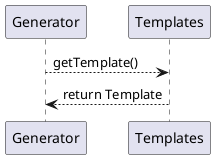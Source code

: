 @startuml InternalTemplate

Generator --> Templates: getTemplate()
Templates --> Generator: return Template


@enduml
